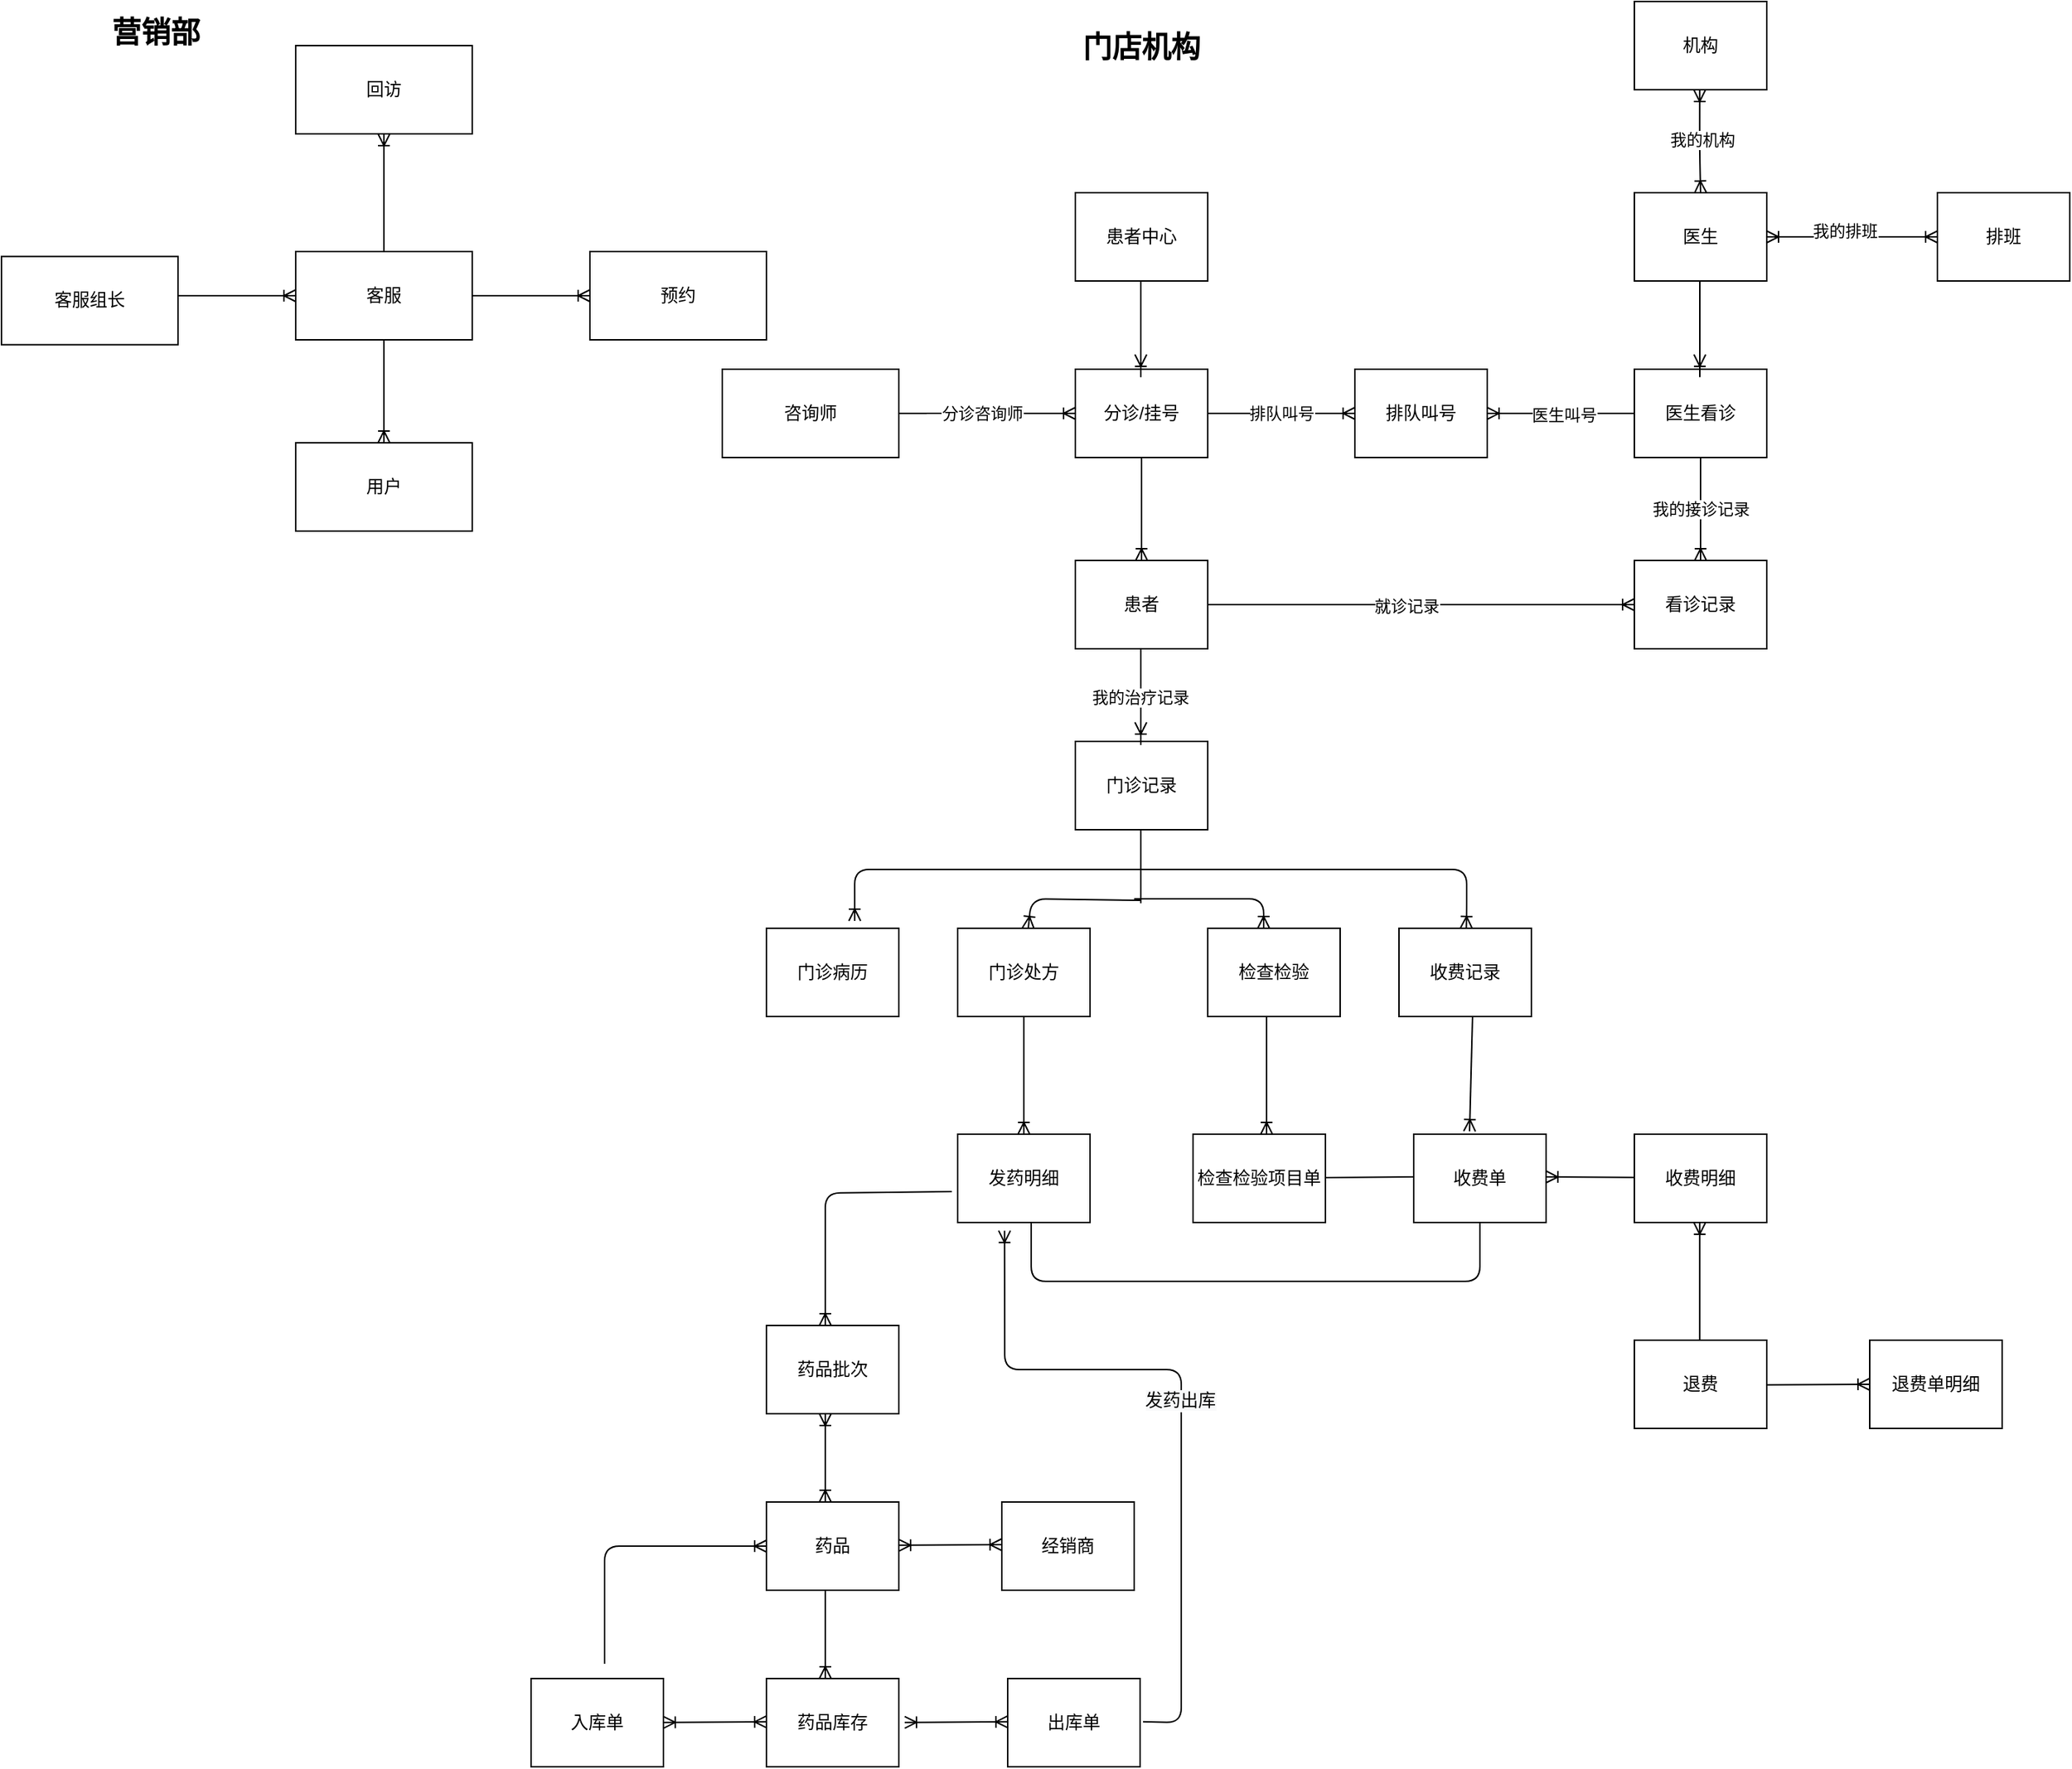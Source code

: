 <mxfile version="14.7.3" type="github">
  <diagram id="96Bz37Z0086mbGnaw6Mn" name="第 1 页">
    <mxGraphModel dx="2152" dy="840" grid="1" gridSize="10" guides="1" tooltips="1" connect="1" arrows="1" fold="1" page="1" pageScale="1" pageWidth="827" pageHeight="1169" math="0" shadow="0">
      <root>
        <mxCell id="0" />
        <mxCell id="1" parent="0" />
        <mxCell id="eY0__C5RNYnjjjpVS56b-1" value="机构" style="rounded=0;whiteSpace=wrap;html=1;" vertex="1" parent="1">
          <mxGeometry x="990" y="90" width="90" height="60" as="geometry" />
        </mxCell>
        <mxCell id="eY0__C5RNYnjjjpVS56b-2" value="患者" style="rounded=0;whiteSpace=wrap;html=1;" vertex="1" parent="1">
          <mxGeometry x="610" y="470" width="90" height="60" as="geometry" />
        </mxCell>
        <mxCell id="eY0__C5RNYnjjjpVS56b-3" value="门诊记录" style="rounded=0;whiteSpace=wrap;html=1;" vertex="1" parent="1">
          <mxGeometry x="610" y="593" width="90" height="60" as="geometry" />
        </mxCell>
        <mxCell id="eY0__C5RNYnjjjpVS56b-4" value="" style="endArrow=ERoneToMany;html=1;edgeStyle=orthogonalEdgeStyle;startArrow=none;startFill=0;endFill=0;" edge="1" parent="1">
          <mxGeometry width="50" height="50" relative="1" as="geometry">
            <mxPoint x="654.5" y="530" as="sourcePoint" />
            <mxPoint x="654.5" y="580" as="targetPoint" />
            <Array as="points">
              <mxPoint x="654" y="600" />
              <mxPoint x="654" y="600" />
            </Array>
          </mxGeometry>
        </mxCell>
        <mxCell id="eY0__C5RNYnjjjpVS56b-97" value="我的治疗记录" style="edgeLabel;html=1;align=center;verticalAlign=middle;resizable=0;points=[];" vertex="1" connectable="0" parent="eY0__C5RNYnjjjpVS56b-4">
          <mxGeometry x="-0.255" y="-1" relative="1" as="geometry">
            <mxPoint y="-1" as="offset" />
          </mxGeometry>
        </mxCell>
        <mxCell id="eY0__C5RNYnjjjpVS56b-5" value="门诊病历" style="rounded=0;whiteSpace=wrap;html=1;" vertex="1" parent="1">
          <mxGeometry x="400" y="720" width="90" height="60" as="geometry" />
        </mxCell>
        <mxCell id="eY0__C5RNYnjjjpVS56b-6" value="门诊处方" style="rounded=0;whiteSpace=wrap;html=1;" vertex="1" parent="1">
          <mxGeometry x="530" y="720" width="90" height="60" as="geometry" />
        </mxCell>
        <mxCell id="eY0__C5RNYnjjjpVS56b-7" value="收费记录" style="rounded=0;whiteSpace=wrap;html=1;" vertex="1" parent="1">
          <mxGeometry x="830" y="720" width="90" height="60" as="geometry" />
        </mxCell>
        <mxCell id="eY0__C5RNYnjjjpVS56b-8" value="" style="endArrow=none;html=1;exitX=0.667;exitY=-0.083;exitDx=0;exitDy=0;exitPerimeter=0;startArrow=ERoneToMany;startFill=0;" edge="1" parent="1" source="eY0__C5RNYnjjjpVS56b-5">
          <mxGeometry width="50" height="50" relative="1" as="geometry">
            <mxPoint x="530" y="680" as="sourcePoint" />
            <mxPoint x="650" y="680" as="targetPoint" />
            <Array as="points">
              <mxPoint x="460" y="680" />
            </Array>
          </mxGeometry>
        </mxCell>
        <mxCell id="eY0__C5RNYnjjjpVS56b-9" value="" style="endArrow=none;html=1;startArrow=ERoneToMany;startFill=0;" edge="1" parent="1" source="eY0__C5RNYnjjjpVS56b-7">
          <mxGeometry width="50" height="50" relative="1" as="geometry">
            <mxPoint x="890" y="705" as="sourcePoint" />
            <mxPoint x="650" y="680" as="targetPoint" />
            <Array as="points">
              <mxPoint x="876" y="710" />
              <mxPoint x="876" y="680" />
            </Array>
          </mxGeometry>
        </mxCell>
        <mxCell id="eY0__C5RNYnjjjpVS56b-10" value="" style="endArrow=none;html=1;" edge="1" parent="1">
          <mxGeometry width="50" height="50" relative="1" as="geometry">
            <mxPoint x="654.5" y="703" as="sourcePoint" />
            <mxPoint x="654.5" y="653" as="targetPoint" />
          </mxGeometry>
        </mxCell>
        <mxCell id="eY0__C5RNYnjjjpVS56b-11" style="edgeStyle=orthogonalEdgeStyle;rounded=0;orthogonalLoop=1;jettySize=auto;html=1;exitX=0.5;exitY=0;exitDx=0;exitDy=0;startArrow=ERoneToMany;startFill=0;endArrow=ERoneToMany;endFill=0;" edge="1" parent="1">
          <mxGeometry relative="1" as="geometry">
            <mxPoint x="720" y="900" as="sourcePoint" />
            <mxPoint x="720" y="900" as="targetPoint" />
          </mxGeometry>
        </mxCell>
        <mxCell id="eY0__C5RNYnjjjpVS56b-12" value="" style="endArrow=none;html=1;startArrow=ERoneToMany;startFill=0;" edge="1" parent="1" source="eY0__C5RNYnjjjpVS56b-6">
          <mxGeometry width="50" height="50" relative="1" as="geometry">
            <mxPoint x="610" y="720" as="sourcePoint" />
            <mxPoint x="654" y="701" as="targetPoint" />
            <Array as="points">
              <mxPoint x="580" y="700" />
            </Array>
          </mxGeometry>
        </mxCell>
        <mxCell id="eY0__C5RNYnjjjpVS56b-13" value="" style="endArrow=ERoneToMany;html=1;endFill=0;" edge="1" parent="1">
          <mxGeometry width="50" height="50" relative="1" as="geometry">
            <mxPoint x="650" y="700" as="sourcePoint" />
            <mxPoint x="738" y="720" as="targetPoint" />
            <Array as="points">
              <mxPoint x="738" y="700" />
            </Array>
          </mxGeometry>
        </mxCell>
        <mxCell id="eY0__C5RNYnjjjpVS56b-14" value="检查检验" style="rounded=0;whiteSpace=wrap;html=1;" vertex="1" parent="1">
          <mxGeometry x="700" y="720" width="90" height="60" as="geometry" />
        </mxCell>
        <mxCell id="eY0__C5RNYnjjjpVS56b-106" value="" style="edgeStyle=orthogonalEdgeStyle;rounded=0;orthogonalLoop=1;jettySize=auto;html=1;startArrow=none;startFill=0;endArrow=ERoneToMany;endFill=0;" edge="1" parent="1" source="eY0__C5RNYnjjjpVS56b-15" target="eY0__C5RNYnjjjpVS56b-2">
          <mxGeometry relative="1" as="geometry" />
        </mxCell>
        <mxCell id="eY0__C5RNYnjjjpVS56b-15" value="分诊/挂号" style="rounded=0;whiteSpace=wrap;html=1;" vertex="1" parent="1">
          <mxGeometry x="610" y="340" width="90" height="60" as="geometry" />
        </mxCell>
        <mxCell id="eY0__C5RNYnjjjpVS56b-17" value="" style="endArrow=none;html=1;startArrow=ERoneToMany;startFill=0;exitX=0.422;exitY=-0.033;exitDx=0;exitDy=0;exitPerimeter=0;" edge="1" parent="1" source="eY0__C5RNYnjjjpVS56b-18">
          <mxGeometry width="50" height="50" relative="1" as="geometry">
            <mxPoint x="880" y="850" as="sourcePoint" />
            <mxPoint x="880" y="780" as="targetPoint" />
          </mxGeometry>
        </mxCell>
        <mxCell id="eY0__C5RNYnjjjpVS56b-18" value="收费单" style="rounded=0;whiteSpace=wrap;html=1;" vertex="1" parent="1">
          <mxGeometry x="840" y="860" width="90" height="60" as="geometry" />
        </mxCell>
        <mxCell id="eY0__C5RNYnjjjpVS56b-19" value="医生看诊" style="rounded=0;whiteSpace=wrap;html=1;" vertex="1" parent="1">
          <mxGeometry x="990" y="340" width="90" height="60" as="geometry" />
        </mxCell>
        <mxCell id="eY0__C5RNYnjjjpVS56b-22" value="患者中心" style="rounded=0;whiteSpace=wrap;html=1;" vertex="1" parent="1">
          <mxGeometry x="610" y="220" width="90" height="60" as="geometry" />
        </mxCell>
        <mxCell id="eY0__C5RNYnjjjpVS56b-23" value="" style="endArrow=ERoneToMany;html=1;edgeStyle=orthogonalEdgeStyle;startArrow=none;startFill=0;endFill=0;" edge="1" parent="1">
          <mxGeometry width="50" height="50" relative="1" as="geometry">
            <mxPoint x="654.5" y="280" as="sourcePoint" />
            <mxPoint x="654.5" y="330" as="targetPoint" />
            <Array as="points">
              <mxPoint x="654" y="350" />
              <mxPoint x="654" y="350" />
            </Array>
          </mxGeometry>
        </mxCell>
        <mxCell id="eY0__C5RNYnjjjpVS56b-93" style="edgeStyle=orthogonalEdgeStyle;rounded=0;orthogonalLoop=1;jettySize=auto;html=1;entryX=0;entryY=0.5;entryDx=0;entryDy=0;startArrow=ERoneToMany;startFill=0;endArrow=ERoneToMany;endFill=0;" edge="1" parent="1" source="eY0__C5RNYnjjjpVS56b-24" target="eY0__C5RNYnjjjpVS56b-26">
          <mxGeometry relative="1" as="geometry" />
        </mxCell>
        <mxCell id="eY0__C5RNYnjjjpVS56b-96" value="我的排班" style="edgeLabel;html=1;align=center;verticalAlign=middle;resizable=0;points=[];" vertex="1" connectable="0" parent="eY0__C5RNYnjjjpVS56b-93">
          <mxGeometry x="-0.091" y="4" relative="1" as="geometry">
            <mxPoint as="offset" />
          </mxGeometry>
        </mxCell>
        <mxCell id="eY0__C5RNYnjjjpVS56b-24" value="医生" style="rounded=0;whiteSpace=wrap;html=1;" vertex="1" parent="1">
          <mxGeometry x="990" y="220" width="90" height="60" as="geometry" />
        </mxCell>
        <mxCell id="eY0__C5RNYnjjjpVS56b-25" value="" style="endArrow=ERoneToMany;html=1;edgeStyle=orthogonalEdgeStyle;startArrow=none;startFill=0;endFill=0;" edge="1" parent="1">
          <mxGeometry width="50" height="50" relative="1" as="geometry">
            <mxPoint x="1034.5" y="280" as="sourcePoint" />
            <mxPoint x="1034.5" y="330" as="targetPoint" />
            <Array as="points">
              <mxPoint x="1034" y="350" />
              <mxPoint x="1034" y="350" />
            </Array>
          </mxGeometry>
        </mxCell>
        <mxCell id="eY0__C5RNYnjjjpVS56b-26" value="排班" style="rounded=0;whiteSpace=wrap;html=1;" vertex="1" parent="1">
          <mxGeometry x="1196" y="220" width="90" height="60" as="geometry" />
        </mxCell>
        <mxCell id="eY0__C5RNYnjjjpVS56b-88" style="edgeStyle=orthogonalEdgeStyle;rounded=0;orthogonalLoop=1;jettySize=auto;html=1;startArrow=ERoneToMany;startFill=0;endArrow=none;endFill=0;" edge="1" parent="1" source="eY0__C5RNYnjjjpVS56b-28" target="eY0__C5RNYnjjjpVS56b-2">
          <mxGeometry relative="1" as="geometry" />
        </mxCell>
        <mxCell id="eY0__C5RNYnjjjpVS56b-92" value="就诊记录" style="edgeLabel;html=1;align=center;verticalAlign=middle;resizable=0;points=[];" vertex="1" connectable="0" parent="eY0__C5RNYnjjjpVS56b-88">
          <mxGeometry x="0.069" y="1" relative="1" as="geometry">
            <mxPoint as="offset" />
          </mxGeometry>
        </mxCell>
        <mxCell id="eY0__C5RNYnjjjpVS56b-91" value="我的接诊记录" style="edgeStyle=orthogonalEdgeStyle;rounded=0;orthogonalLoop=1;jettySize=auto;html=1;startArrow=ERoneToMany;startFill=0;endArrow=none;endFill=0;" edge="1" parent="1" source="eY0__C5RNYnjjjpVS56b-28" target="eY0__C5RNYnjjjpVS56b-19">
          <mxGeometry relative="1" as="geometry" />
        </mxCell>
        <mxCell id="eY0__C5RNYnjjjpVS56b-28" value="看诊记录" style="rounded=0;whiteSpace=wrap;html=1;" vertex="1" parent="1">
          <mxGeometry x="990" y="470" width="90" height="60" as="geometry" />
        </mxCell>
        <mxCell id="eY0__C5RNYnjjjpVS56b-31" value="发药明细" style="rounded=0;whiteSpace=wrap;html=1;" vertex="1" parent="1">
          <mxGeometry x="530" y="860" width="90" height="60" as="geometry" />
        </mxCell>
        <mxCell id="eY0__C5RNYnjjjpVS56b-32" value="" style="endArrow=ERoneToMany;html=1;edgeStyle=orthogonalEdgeStyle;startArrow=none;startFill=0;endFill=0;" edge="1" parent="1" source="eY0__C5RNYnjjjpVS56b-6" target="eY0__C5RNYnjjjpVS56b-31">
          <mxGeometry width="50" height="50" relative="1" as="geometry">
            <mxPoint x="604.5" y="790" as="sourcePoint" />
            <mxPoint x="604.5" y="840" as="targetPoint" />
            <Array as="points" />
          </mxGeometry>
        </mxCell>
        <mxCell id="eY0__C5RNYnjjjpVS56b-33" value="检查检验项目单" style="rounded=0;whiteSpace=wrap;html=1;" vertex="1" parent="1">
          <mxGeometry x="690" y="860" width="90" height="60" as="geometry" />
        </mxCell>
        <mxCell id="eY0__C5RNYnjjjpVS56b-34" value="" style="endArrow=ERoneToMany;html=1;edgeStyle=orthogonalEdgeStyle;startArrow=none;startFill=0;endFill=0;" edge="1" parent="1">
          <mxGeometry width="50" height="50" relative="1" as="geometry">
            <mxPoint x="740" y="780" as="sourcePoint" />
            <mxPoint x="740" y="860" as="targetPoint" />
            <Array as="points" />
          </mxGeometry>
        </mxCell>
        <mxCell id="eY0__C5RNYnjjjpVS56b-35" value="" style="endArrow=none;html=1;exitX=0.5;exitY=1;exitDx=0;exitDy=0;startArrow=none;startFill=0;endFill=0;" edge="1" parent="1" source="eY0__C5RNYnjjjpVS56b-18">
          <mxGeometry width="50" height="50" relative="1" as="geometry">
            <mxPoint x="900" y="960" as="sourcePoint" />
            <mxPoint x="580" y="920" as="targetPoint" />
            <Array as="points">
              <mxPoint x="885" y="960" />
              <mxPoint x="580" y="960" />
            </Array>
          </mxGeometry>
        </mxCell>
        <mxCell id="eY0__C5RNYnjjjpVS56b-36" value="" style="endArrow=none;html=1;startArrow=none;startFill=0;endFill=0;" edge="1" parent="1">
          <mxGeometry width="50" height="50" relative="1" as="geometry">
            <mxPoint x="780" y="889.52" as="sourcePoint" />
            <mxPoint x="840" y="889" as="targetPoint" />
          </mxGeometry>
        </mxCell>
        <mxCell id="eY0__C5RNYnjjjpVS56b-37" value="药品批次" style="rounded=0;whiteSpace=wrap;html=1;" vertex="1" parent="1">
          <mxGeometry x="400" y="990" width="90" height="60" as="geometry" />
        </mxCell>
        <mxCell id="eY0__C5RNYnjjjpVS56b-38" value="" style="endArrow=none;html=1;entryX=-0.044;entryY=0.65;entryDx=0;entryDy=0;entryPerimeter=0;endFill=0;startArrow=ERoneToMany;startFill=0;" edge="1" parent="1" target="eY0__C5RNYnjjjpVS56b-31">
          <mxGeometry width="50" height="50" relative="1" as="geometry">
            <mxPoint x="440" y="990" as="sourcePoint" />
            <mxPoint x="440" y="880" as="targetPoint" />
            <Array as="points">
              <mxPoint x="440" y="900" />
            </Array>
          </mxGeometry>
        </mxCell>
        <mxCell id="eY0__C5RNYnjjjpVS56b-39" value="药品" style="rounded=0;whiteSpace=wrap;html=1;" vertex="1" parent="1">
          <mxGeometry x="400" y="1110" width="90" height="60" as="geometry" />
        </mxCell>
        <mxCell id="eY0__C5RNYnjjjpVS56b-40" value="" style="endArrow=ERoneToMany;html=1;edgeStyle=orthogonalEdgeStyle;startArrow=ERoneToMany;startFill=0;endFill=0;" edge="1" parent="1">
          <mxGeometry width="50" height="50" relative="1" as="geometry">
            <mxPoint x="440" y="1050" as="sourcePoint" />
            <mxPoint x="440" y="1110" as="targetPoint" />
            <Array as="points" />
          </mxGeometry>
        </mxCell>
        <mxCell id="eY0__C5RNYnjjjpVS56b-41" value="药品库存" style="rounded=0;whiteSpace=wrap;html=1;" vertex="1" parent="1">
          <mxGeometry x="400" y="1230" width="90" height="60" as="geometry" />
        </mxCell>
        <mxCell id="eY0__C5RNYnjjjpVS56b-42" value="" style="endArrow=ERoneToMany;html=1;edgeStyle=orthogonalEdgeStyle;startArrow=none;startFill=0;endFill=0;" edge="1" parent="1">
          <mxGeometry width="50" height="50" relative="1" as="geometry">
            <mxPoint x="440" y="1170" as="sourcePoint" />
            <mxPoint x="440" y="1230" as="targetPoint" />
            <Array as="points" />
          </mxGeometry>
        </mxCell>
        <mxCell id="eY0__C5RNYnjjjpVS56b-43" value="经销商" style="rounded=0;whiteSpace=wrap;html=1;" vertex="1" parent="1">
          <mxGeometry x="560" y="1110" width="90" height="60" as="geometry" />
        </mxCell>
        <mxCell id="eY0__C5RNYnjjjpVS56b-44" value="" style="endArrow=ERoneToMany;html=1;startArrow=ERoneToMany;startFill=0;endFill=0;" edge="1" parent="1">
          <mxGeometry width="50" height="50" relative="1" as="geometry">
            <mxPoint x="490" y="1139.43" as="sourcePoint" />
            <mxPoint x="560" y="1139" as="targetPoint" />
          </mxGeometry>
        </mxCell>
        <mxCell id="eY0__C5RNYnjjjpVS56b-45" value="入库单" style="rounded=0;whiteSpace=wrap;html=1;" vertex="1" parent="1">
          <mxGeometry x="240" y="1230" width="90" height="60" as="geometry" />
        </mxCell>
        <mxCell id="eY0__C5RNYnjjjpVS56b-46" value="" style="endArrow=ERoneToMany;html=1;endFill=0;" edge="1" parent="1">
          <mxGeometry width="50" height="50" relative="1" as="geometry">
            <mxPoint x="290" y="1220" as="sourcePoint" />
            <mxPoint x="400" y="1140" as="targetPoint" />
            <Array as="points">
              <mxPoint x="290" y="1140" />
            </Array>
          </mxGeometry>
        </mxCell>
        <mxCell id="eY0__C5RNYnjjjpVS56b-47" value="" style="endArrow=ERoneToMany;html=1;startArrow=ERoneToMany;startFill=0;endFill=0;" edge="1" parent="1">
          <mxGeometry width="50" height="50" relative="1" as="geometry">
            <mxPoint x="330" y="1259.84" as="sourcePoint" />
            <mxPoint x="400" y="1259.41" as="targetPoint" />
          </mxGeometry>
        </mxCell>
        <mxCell id="eY0__C5RNYnjjjpVS56b-48" value="出库单" style="rounded=0;whiteSpace=wrap;html=1;" vertex="1" parent="1">
          <mxGeometry x="564" y="1230" width="90" height="60" as="geometry" />
        </mxCell>
        <mxCell id="eY0__C5RNYnjjjpVS56b-49" value="" style="endArrow=ERoneToMany;html=1;startArrow=ERoneToMany;startFill=0;endFill=0;" edge="1" parent="1">
          <mxGeometry width="50" height="50" relative="1" as="geometry">
            <mxPoint x="494" y="1259.84" as="sourcePoint" />
            <mxPoint x="564" y="1259.41" as="targetPoint" />
          </mxGeometry>
        </mxCell>
        <mxCell id="eY0__C5RNYnjjjpVS56b-50" value="" style="endArrow=ERoneToMany;html=1;entryX=0.354;entryY=1.093;entryDx=0;entryDy=0;entryPerimeter=0;endFill=0;" edge="1" parent="1" target="eY0__C5RNYnjjjpVS56b-31">
          <mxGeometry width="50" height="50" relative="1" as="geometry">
            <mxPoint x="656" y="1259.41" as="sourcePoint" />
            <mxPoint x="564" y="930" as="targetPoint" />
            <Array as="points">
              <mxPoint x="682" y="1260" />
              <mxPoint x="682" y="1020" />
              <mxPoint x="562" y="1020" />
            </Array>
          </mxGeometry>
        </mxCell>
        <mxCell id="eY0__C5RNYnjjjpVS56b-98" value="&lt;span style=&quot;font-size: 12px ; background-color: rgb(248 , 249 , 250)&quot;&gt;发药出库&lt;/span&gt;" style="edgeLabel;html=1;align=center;verticalAlign=middle;resizable=0;points=[];" vertex="1" connectable="0" parent="eY0__C5RNYnjjjpVS56b-50">
          <mxGeometry x="0.019" y="1" relative="1" as="geometry">
            <mxPoint as="offset" />
          </mxGeometry>
        </mxCell>
        <mxCell id="eY0__C5RNYnjjjpVS56b-52" value="收费明细" style="rounded=0;whiteSpace=wrap;html=1;" vertex="1" parent="1">
          <mxGeometry x="990" y="860" width="90" height="60" as="geometry" />
        </mxCell>
        <mxCell id="eY0__C5RNYnjjjpVS56b-53" value="" style="endArrow=none;html=1;startArrow=ERoneToMany;startFill=0;endFill=0;" edge="1" parent="1">
          <mxGeometry width="50" height="50" relative="1" as="geometry">
            <mxPoint x="930" y="889" as="sourcePoint" />
            <mxPoint x="990" y="889.41" as="targetPoint" />
          </mxGeometry>
        </mxCell>
        <mxCell id="eY0__C5RNYnjjjpVS56b-54" value="" style="endArrow=ERoneToMany;html=1;edgeStyle=orthogonalEdgeStyle;startArrow=ERoneToMany;startFill=0;endFill=0;entryX=0.5;entryY=0;entryDx=0;entryDy=0;" edge="1" parent="1" target="eY0__C5RNYnjjjpVS56b-24">
          <mxGeometry width="50" height="50" relative="1" as="geometry">
            <mxPoint x="1034.41" y="150" as="sourcePoint" />
            <mxPoint x="1034.41" y="200" as="targetPoint" />
            <Array as="points">
              <mxPoint x="1034" y="190" />
            </Array>
          </mxGeometry>
        </mxCell>
        <mxCell id="eY0__C5RNYnjjjpVS56b-95" value="我的机构" style="edgeLabel;html=1;align=center;verticalAlign=middle;resizable=0;points=[];" vertex="1" connectable="0" parent="eY0__C5RNYnjjjpVS56b-54">
          <mxGeometry x="-0.076" y="1" relative="1" as="geometry">
            <mxPoint y="1" as="offset" />
          </mxGeometry>
        </mxCell>
        <mxCell id="eY0__C5RNYnjjjpVS56b-84" value="排队叫号" style="edgeStyle=orthogonalEdgeStyle;rounded=0;orthogonalLoop=1;jettySize=auto;html=1;startArrow=ERoneToMany;startFill=0;endArrow=none;endFill=0;" edge="1" parent="1" source="eY0__C5RNYnjjjpVS56b-56" target="eY0__C5RNYnjjjpVS56b-15">
          <mxGeometry relative="1" as="geometry" />
        </mxCell>
        <mxCell id="eY0__C5RNYnjjjpVS56b-85" style="edgeStyle=orthogonalEdgeStyle;rounded=0;orthogonalLoop=1;jettySize=auto;html=1;entryX=0;entryY=0.5;entryDx=0;entryDy=0;startArrow=ERoneToMany;startFill=0;endArrow=none;endFill=0;" edge="1" parent="1" source="eY0__C5RNYnjjjpVS56b-56" target="eY0__C5RNYnjjjpVS56b-19">
          <mxGeometry relative="1" as="geometry" />
        </mxCell>
        <mxCell id="eY0__C5RNYnjjjpVS56b-86" value="医生叫号" style="edgeLabel;html=1;align=center;verticalAlign=middle;resizable=0;points=[];" vertex="1" connectable="0" parent="eY0__C5RNYnjjjpVS56b-85">
          <mxGeometry x="0.042" y="-1" relative="1" as="geometry">
            <mxPoint as="offset" />
          </mxGeometry>
        </mxCell>
        <mxCell id="eY0__C5RNYnjjjpVS56b-56" value="排队叫号" style="rounded=0;whiteSpace=wrap;html=1;" vertex="1" parent="1">
          <mxGeometry x="800" y="340" width="90" height="60" as="geometry" />
        </mxCell>
        <mxCell id="eY0__C5RNYnjjjpVS56b-57" value="退费" style="rounded=0;whiteSpace=wrap;html=1;" vertex="1" parent="1">
          <mxGeometry x="990" y="1000" width="90" height="60" as="geometry" />
        </mxCell>
        <mxCell id="eY0__C5RNYnjjjpVS56b-58" value="" style="endArrow=none;html=1;edgeStyle=orthogonalEdgeStyle;startArrow=ERoneToMany;startFill=0;endFill=0;" edge="1" parent="1">
          <mxGeometry width="50" height="50" relative="1" as="geometry">
            <mxPoint x="1034.41" y="920" as="sourcePoint" />
            <mxPoint x="1034.41" y="1000" as="targetPoint" />
            <Array as="points" />
          </mxGeometry>
        </mxCell>
        <mxCell id="eY0__C5RNYnjjjpVS56b-59" value="退费单明细" style="rounded=0;whiteSpace=wrap;html=1;" vertex="1" parent="1">
          <mxGeometry x="1150" y="1000" width="90" height="60" as="geometry" />
        </mxCell>
        <mxCell id="eY0__C5RNYnjjjpVS56b-60" value="" style="endArrow=ERoneToMany;html=1;startArrow=none;startFill=0;endFill=0;" edge="1" parent="1">
          <mxGeometry width="50" height="50" relative="1" as="geometry">
            <mxPoint x="1080" y="1030.43" as="sourcePoint" />
            <mxPoint x="1150" y="1030" as="targetPoint" />
          </mxGeometry>
        </mxCell>
        <mxCell id="eY0__C5RNYnjjjpVS56b-61" value="客服组长" style="rounded=0;whiteSpace=wrap;html=1;" vertex="1" parent="1">
          <mxGeometry x="-120" y="263.33" width="120" height="60" as="geometry" />
        </mxCell>
        <mxCell id="eY0__C5RNYnjjjpVS56b-65" style="edgeStyle=orthogonalEdgeStyle;rounded=0;orthogonalLoop=1;jettySize=auto;html=1;endArrow=none;endFill=0;startArrow=ERoneToMany;startFill=0;" edge="1" parent="1" source="eY0__C5RNYnjjjpVS56b-62">
          <mxGeometry relative="1" as="geometry">
            <mxPoint y="290" as="targetPoint" />
          </mxGeometry>
        </mxCell>
        <mxCell id="eY0__C5RNYnjjjpVS56b-62" value="客服" style="rounded=0;whiteSpace=wrap;html=1;" vertex="1" parent="1">
          <mxGeometry x="80" y="260" width="120" height="60" as="geometry" />
        </mxCell>
        <mxCell id="eY0__C5RNYnjjjpVS56b-66" style="edgeStyle=orthogonalEdgeStyle;rounded=0;orthogonalLoop=1;jettySize=auto;html=1;startArrow=ERoneToMany;startFill=0;endArrow=none;endFill=0;" edge="1" parent="1" source="eY0__C5RNYnjjjpVS56b-63" target="eY0__C5RNYnjjjpVS56b-62">
          <mxGeometry relative="1" as="geometry" />
        </mxCell>
        <mxCell id="eY0__C5RNYnjjjpVS56b-63" value="用户" style="rounded=0;whiteSpace=wrap;html=1;" vertex="1" parent="1">
          <mxGeometry x="80" y="390" width="120" height="60" as="geometry" />
        </mxCell>
        <mxCell id="eY0__C5RNYnjjjpVS56b-69" style="edgeStyle=orthogonalEdgeStyle;rounded=0;orthogonalLoop=1;jettySize=auto;html=1;startArrow=ERoneToMany;startFill=0;endArrow=none;endFill=0;" edge="1" parent="1" source="eY0__C5RNYnjjjpVS56b-67" target="eY0__C5RNYnjjjpVS56b-62">
          <mxGeometry relative="1" as="geometry" />
        </mxCell>
        <mxCell id="eY0__C5RNYnjjjpVS56b-67" value="回访" style="rounded=0;whiteSpace=wrap;html=1;" vertex="1" parent="1">
          <mxGeometry x="80" y="120" width="120" height="60" as="geometry" />
        </mxCell>
        <mxCell id="eY0__C5RNYnjjjpVS56b-71" style="edgeStyle=orthogonalEdgeStyle;rounded=0;orthogonalLoop=1;jettySize=auto;html=1;startArrow=ERoneToMany;startFill=0;endArrow=none;endFill=0;" edge="1" parent="1" source="eY0__C5RNYnjjjpVS56b-70" target="eY0__C5RNYnjjjpVS56b-62">
          <mxGeometry relative="1" as="geometry" />
        </mxCell>
        <mxCell id="eY0__C5RNYnjjjpVS56b-70" value="预约" style="rounded=0;whiteSpace=wrap;html=1;" vertex="1" parent="1">
          <mxGeometry x="280" y="260" width="120" height="60" as="geometry" />
        </mxCell>
        <mxCell id="eY0__C5RNYnjjjpVS56b-72" value="&lt;font style=&quot;font-size: 20px&quot;&gt;&lt;b&gt;营销部&lt;/b&gt;&lt;/font&gt;" style="text;html=1;align=center;verticalAlign=middle;whiteSpace=wrap;rounded=0;" vertex="1" parent="1">
          <mxGeometry x="-60" y="100" width="90" height="20" as="geometry" />
        </mxCell>
        <mxCell id="eY0__C5RNYnjjjpVS56b-73" value="&lt;font style=&quot;font-size: 20px&quot;&gt;&lt;b&gt;门店机构&lt;/b&gt;&lt;/font&gt;" style="text;html=1;align=center;verticalAlign=middle;whiteSpace=wrap;rounded=0;" vertex="1" parent="1">
          <mxGeometry x="610" y="110" width="90" height="20" as="geometry" />
        </mxCell>
        <mxCell id="eY0__C5RNYnjjjpVS56b-103" style="edgeStyle=orthogonalEdgeStyle;rounded=0;orthogonalLoop=1;jettySize=auto;html=1;startArrow=none;startFill=0;endArrow=ERoneToMany;endFill=0;" edge="1" parent="1" source="eY0__C5RNYnjjjpVS56b-100" target="eY0__C5RNYnjjjpVS56b-15">
          <mxGeometry relative="1" as="geometry" />
        </mxCell>
        <mxCell id="eY0__C5RNYnjjjpVS56b-104" value="一分诊咨询师" style="edgeLabel;html=1;align=center;verticalAlign=middle;resizable=0;points=[];" vertex="1" connectable="0" parent="eY0__C5RNYnjjjpVS56b-103">
          <mxGeometry x="-0.151" y="-3" relative="1" as="geometry">
            <mxPoint y="-3" as="offset" />
          </mxGeometry>
        </mxCell>
        <mxCell id="eY0__C5RNYnjjjpVS56b-100" value="咨询师" style="rounded=0;whiteSpace=wrap;html=1;" vertex="1" parent="1">
          <mxGeometry x="370" y="340" width="120" height="60" as="geometry" />
        </mxCell>
      </root>
    </mxGraphModel>
  </diagram>
</mxfile>
